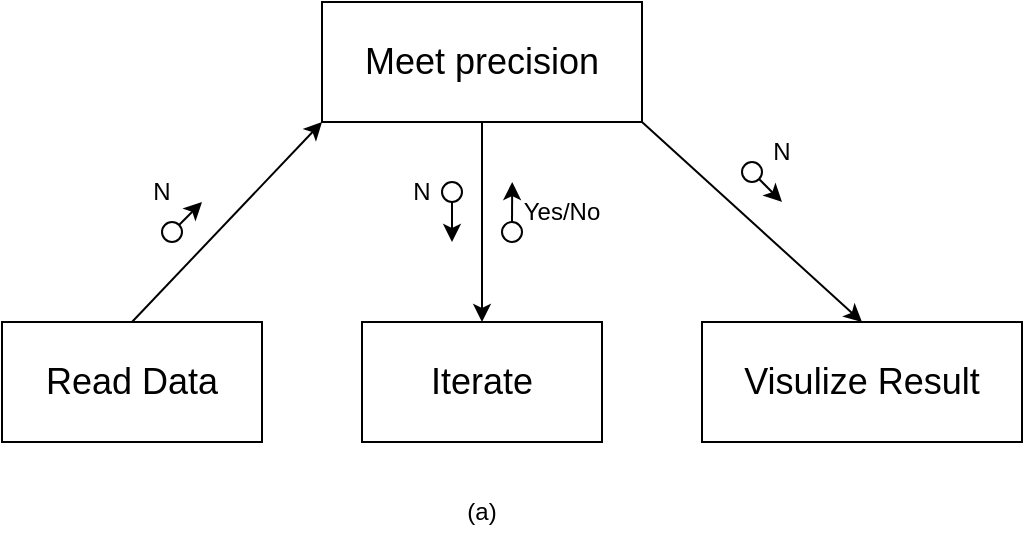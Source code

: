 <mxfile version="24.7.17">
  <diagram name="第 1 页" id="C_7HmqHCMLIv1cbkNJNv">
    <mxGraphModel dx="633" dy="551" grid="1" gridSize="10" guides="1" tooltips="1" connect="1" arrows="1" fold="1" page="1" pageScale="1" pageWidth="827" pageHeight="1169" math="0" shadow="0">
      <root>
        <mxCell id="0" />
        <mxCell id="1" parent="0" />
        <mxCell id="0B_OYRFSz0F9TcwpIuTm-1" value="&lt;font style=&quot;font-size: 18px;&quot;&gt;Meet precision&lt;/font&gt;" style="rounded=0;whiteSpace=wrap;html=1;" vertex="1" parent="1">
          <mxGeometry x="250" y="170" width="160" height="60" as="geometry" />
        </mxCell>
        <mxCell id="0B_OYRFSz0F9TcwpIuTm-2" value="&lt;font style=&quot;font-size: 18px;&quot;&gt;Read Data&lt;/font&gt;" style="rounded=0;whiteSpace=wrap;html=1;" vertex="1" parent="1">
          <mxGeometry x="90" y="330" width="130" height="60" as="geometry" />
        </mxCell>
        <mxCell id="0B_OYRFSz0F9TcwpIuTm-3" value="" style="endArrow=classic;html=1;rounded=0;exitX=0.5;exitY=0;exitDx=0;exitDy=0;entryX=0;entryY=1;entryDx=0;entryDy=0;" edge="1" parent="1" source="0B_OYRFSz0F9TcwpIuTm-2" target="0B_OYRFSz0F9TcwpIuTm-1">
          <mxGeometry width="50" height="50" relative="1" as="geometry">
            <mxPoint x="150" y="320" as="sourcePoint" />
            <mxPoint x="270" y="233" as="targetPoint" />
          </mxGeometry>
        </mxCell>
        <mxCell id="0B_OYRFSz0F9TcwpIuTm-4" value="&lt;font style=&quot;font-size: 18px;&quot;&gt;Iterate&lt;/font&gt;" style="rounded=0;whiteSpace=wrap;html=1;direction=east;" vertex="1" parent="1">
          <mxGeometry x="270" y="330" width="120" height="60" as="geometry" />
        </mxCell>
        <mxCell id="0B_OYRFSz0F9TcwpIuTm-12" value="" style="ellipse;whiteSpace=wrap;html=1;aspect=fixed;direction=east;" vertex="1" parent="1">
          <mxGeometry x="170" y="280" width="10" height="10" as="geometry" />
        </mxCell>
        <mxCell id="0B_OYRFSz0F9TcwpIuTm-13" value="" style="endArrow=classic;html=1;rounded=0;exitX=1;exitY=0;exitDx=0;exitDy=0;" edge="1" parent="1" source="0B_OYRFSz0F9TcwpIuTm-12">
          <mxGeometry width="50" height="50" relative="1" as="geometry">
            <mxPoint x="180" y="280" as="sourcePoint" />
            <mxPoint x="190" y="270" as="targetPoint" />
          </mxGeometry>
        </mxCell>
        <mxCell id="0B_OYRFSz0F9TcwpIuTm-14" value="" style="endArrow=classic;html=1;rounded=0;entryX=0.5;entryY=0;entryDx=0;entryDy=0;exitX=0.5;exitY=1;exitDx=0;exitDy=0;" edge="1" parent="1" source="0B_OYRFSz0F9TcwpIuTm-1" target="0B_OYRFSz0F9TcwpIuTm-4">
          <mxGeometry width="50" height="50" relative="1" as="geometry">
            <mxPoint x="300" y="290" as="sourcePoint" />
            <mxPoint x="350" y="240" as="targetPoint" />
          </mxGeometry>
        </mxCell>
        <mxCell id="0B_OYRFSz0F9TcwpIuTm-17" style="edgeStyle=orthogonalEdgeStyle;rounded=0;orthogonalLoop=1;jettySize=auto;html=1;exitX=0.5;exitY=1;exitDx=0;exitDy=0;" edge="1" parent="1" source="0B_OYRFSz0F9TcwpIuTm-16">
          <mxGeometry relative="1" as="geometry">
            <mxPoint x="315" y="290" as="targetPoint" />
          </mxGeometry>
        </mxCell>
        <mxCell id="0B_OYRFSz0F9TcwpIuTm-16" value="" style="ellipse;whiteSpace=wrap;html=1;aspect=fixed;direction=east;" vertex="1" parent="1">
          <mxGeometry x="310" y="260" width="10" height="10" as="geometry" />
        </mxCell>
        <mxCell id="0B_OYRFSz0F9TcwpIuTm-18" value="N" style="text;html=1;align=center;verticalAlign=middle;whiteSpace=wrap;rounded=0;" vertex="1" parent="1">
          <mxGeometry x="270" y="250" width="60" height="30" as="geometry" />
        </mxCell>
        <mxCell id="0B_OYRFSz0F9TcwpIuTm-19" value="Yes/No" style="text;html=1;align=center;verticalAlign=middle;whiteSpace=wrap;rounded=0;" vertex="1" parent="1">
          <mxGeometry x="340" y="260" width="60" height="30" as="geometry" />
        </mxCell>
        <mxCell id="0B_OYRFSz0F9TcwpIuTm-21" style="edgeStyle=orthogonalEdgeStyle;rounded=0;orthogonalLoop=1;jettySize=auto;html=1;exitX=0.5;exitY=0;exitDx=0;exitDy=0;" edge="1" parent="1" source="0B_OYRFSz0F9TcwpIuTm-20">
          <mxGeometry relative="1" as="geometry">
            <mxPoint x="345.111" y="260" as="targetPoint" />
          </mxGeometry>
        </mxCell>
        <mxCell id="0B_OYRFSz0F9TcwpIuTm-20" value="" style="ellipse;whiteSpace=wrap;html=1;aspect=fixed;direction=east;" vertex="1" parent="1">
          <mxGeometry x="340" y="280" width="10" height="10" as="geometry" />
        </mxCell>
        <mxCell id="0B_OYRFSz0F9TcwpIuTm-22" value="&lt;span style=&quot;font-size: 18px;&quot;&gt;Visulize Result&lt;/span&gt;" style="rounded=0;whiteSpace=wrap;html=1;" vertex="1" parent="1">
          <mxGeometry x="440" y="330" width="160" height="60" as="geometry" />
        </mxCell>
        <mxCell id="0B_OYRFSz0F9TcwpIuTm-24" value="" style="endArrow=classic;html=1;rounded=0;entryX=0.5;entryY=0;entryDx=0;entryDy=0;exitX=1;exitY=1;exitDx=0;exitDy=0;" edge="1" parent="1" source="0B_OYRFSz0F9TcwpIuTm-1" target="0B_OYRFSz0F9TcwpIuTm-22">
          <mxGeometry width="50" height="50" relative="1" as="geometry">
            <mxPoint x="430" y="270" as="sourcePoint" />
            <mxPoint x="480" y="220" as="targetPoint" />
          </mxGeometry>
        </mxCell>
        <mxCell id="0B_OYRFSz0F9TcwpIuTm-25" value="(a)" style="text;html=1;align=center;verticalAlign=middle;whiteSpace=wrap;rounded=0;" vertex="1" parent="1">
          <mxGeometry x="300" y="410" width="60" height="30" as="geometry" />
        </mxCell>
        <mxCell id="0B_OYRFSz0F9TcwpIuTm-32" value="" style="ellipse;whiteSpace=wrap;html=1;aspect=fixed;direction=east;" vertex="1" parent="1">
          <mxGeometry x="460" y="250" width="10" height="10" as="geometry" />
        </mxCell>
        <mxCell id="0B_OYRFSz0F9TcwpIuTm-34" value="" style="endArrow=classic;html=1;rounded=0;exitX=1;exitY=1;exitDx=0;exitDy=0;" edge="1" parent="1" source="0B_OYRFSz0F9TcwpIuTm-32">
          <mxGeometry width="50" height="50" relative="1" as="geometry">
            <mxPoint x="450" y="280" as="sourcePoint" />
            <mxPoint x="480" y="270" as="targetPoint" />
          </mxGeometry>
        </mxCell>
        <mxCell id="0B_OYRFSz0F9TcwpIuTm-35" value="N" style="text;html=1;align=center;verticalAlign=middle;whiteSpace=wrap;rounded=0;" vertex="1" parent="1">
          <mxGeometry x="140" y="250" width="60" height="30" as="geometry" />
        </mxCell>
        <mxCell id="0B_OYRFSz0F9TcwpIuTm-38" value="N" style="text;html=1;align=center;verticalAlign=middle;whiteSpace=wrap;rounded=0;" vertex="1" parent="1">
          <mxGeometry x="450" y="230" width="60" height="30" as="geometry" />
        </mxCell>
      </root>
    </mxGraphModel>
  </diagram>
</mxfile>
